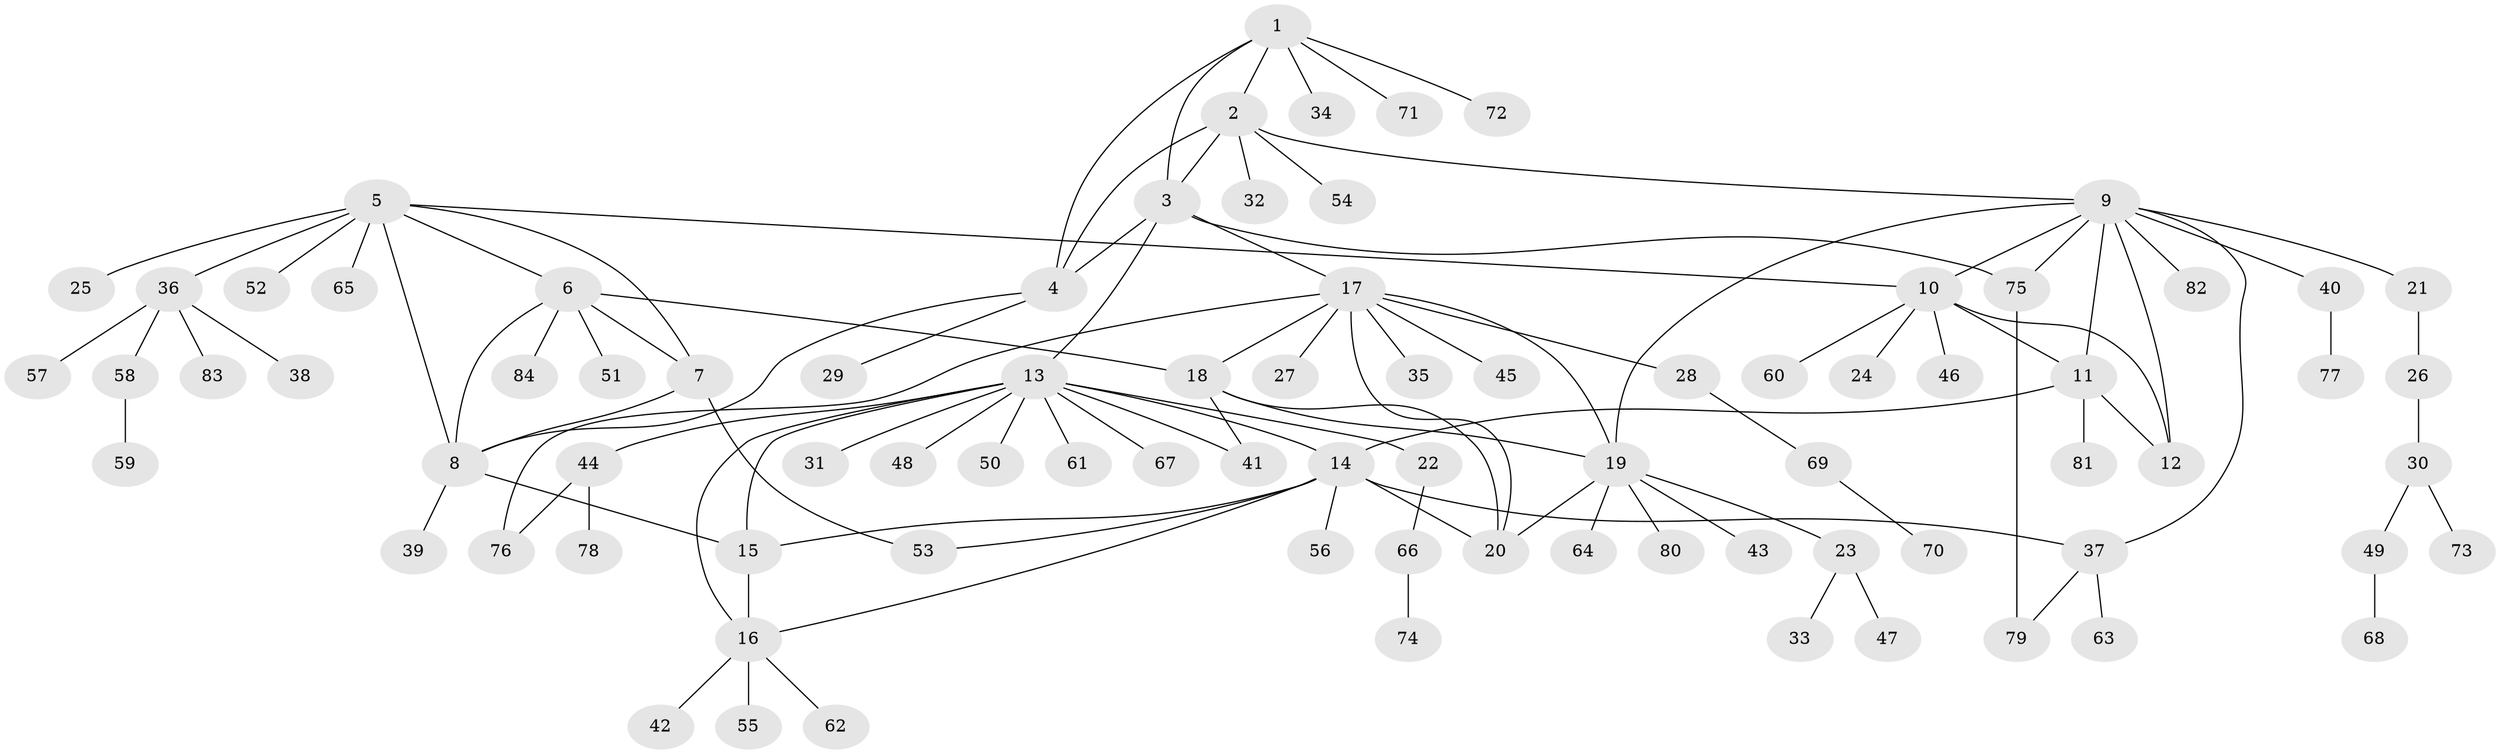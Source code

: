 // coarse degree distribution, {8: 0.03278688524590164, 6: 0.03278688524590164, 3: 0.01639344262295082, 7: 0.01639344262295082, 4: 0.06557377049180328, 5: 0.04918032786885246, 11: 0.03278688524590164, 9: 0.03278688524590164, 2: 0.14754098360655737, 1: 0.5737704918032787}
// Generated by graph-tools (version 1.1) at 2025/52/02/27/25 19:52:14]
// undirected, 84 vertices, 110 edges
graph export_dot {
graph [start="1"]
  node [color=gray90,style=filled];
  1;
  2;
  3;
  4;
  5;
  6;
  7;
  8;
  9;
  10;
  11;
  12;
  13;
  14;
  15;
  16;
  17;
  18;
  19;
  20;
  21;
  22;
  23;
  24;
  25;
  26;
  27;
  28;
  29;
  30;
  31;
  32;
  33;
  34;
  35;
  36;
  37;
  38;
  39;
  40;
  41;
  42;
  43;
  44;
  45;
  46;
  47;
  48;
  49;
  50;
  51;
  52;
  53;
  54;
  55;
  56;
  57;
  58;
  59;
  60;
  61;
  62;
  63;
  64;
  65;
  66;
  67;
  68;
  69;
  70;
  71;
  72;
  73;
  74;
  75;
  76;
  77;
  78;
  79;
  80;
  81;
  82;
  83;
  84;
  1 -- 2;
  1 -- 3;
  1 -- 4;
  1 -- 34;
  1 -- 71;
  1 -- 72;
  2 -- 3;
  2 -- 4;
  2 -- 9;
  2 -- 32;
  2 -- 54;
  3 -- 4;
  3 -- 13;
  3 -- 17;
  3 -- 75;
  4 -- 8;
  4 -- 29;
  5 -- 6;
  5 -- 7;
  5 -- 8;
  5 -- 10;
  5 -- 25;
  5 -- 36;
  5 -- 52;
  5 -- 65;
  6 -- 7;
  6 -- 8;
  6 -- 18;
  6 -- 51;
  6 -- 84;
  7 -- 8;
  7 -- 53;
  8 -- 15;
  8 -- 39;
  9 -- 10;
  9 -- 11;
  9 -- 12;
  9 -- 19;
  9 -- 21;
  9 -- 37;
  9 -- 40;
  9 -- 75;
  9 -- 82;
  10 -- 11;
  10 -- 12;
  10 -- 24;
  10 -- 46;
  10 -- 60;
  11 -- 12;
  11 -- 14;
  11 -- 81;
  13 -- 14;
  13 -- 15;
  13 -- 16;
  13 -- 22;
  13 -- 31;
  13 -- 41;
  13 -- 44;
  13 -- 48;
  13 -- 50;
  13 -- 61;
  13 -- 67;
  14 -- 15;
  14 -- 16;
  14 -- 20;
  14 -- 37;
  14 -- 53;
  14 -- 56;
  15 -- 16;
  16 -- 42;
  16 -- 55;
  16 -- 62;
  17 -- 18;
  17 -- 19;
  17 -- 20;
  17 -- 27;
  17 -- 28;
  17 -- 35;
  17 -- 45;
  17 -- 76;
  18 -- 19;
  18 -- 20;
  18 -- 41;
  19 -- 20;
  19 -- 23;
  19 -- 43;
  19 -- 64;
  19 -- 80;
  21 -- 26;
  22 -- 66;
  23 -- 33;
  23 -- 47;
  26 -- 30;
  28 -- 69;
  30 -- 49;
  30 -- 73;
  36 -- 38;
  36 -- 57;
  36 -- 58;
  36 -- 83;
  37 -- 63;
  37 -- 79;
  40 -- 77;
  44 -- 76;
  44 -- 78;
  49 -- 68;
  58 -- 59;
  66 -- 74;
  69 -- 70;
  75 -- 79;
}

